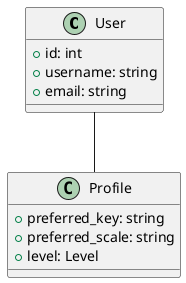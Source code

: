@startuml
class User {
  +id: int
  +username: string
  +email: string
}
class Profile {
  +preferred_key: string
  +preferred_scale: string
  +level: Level
}
User -- Profile
@enduml